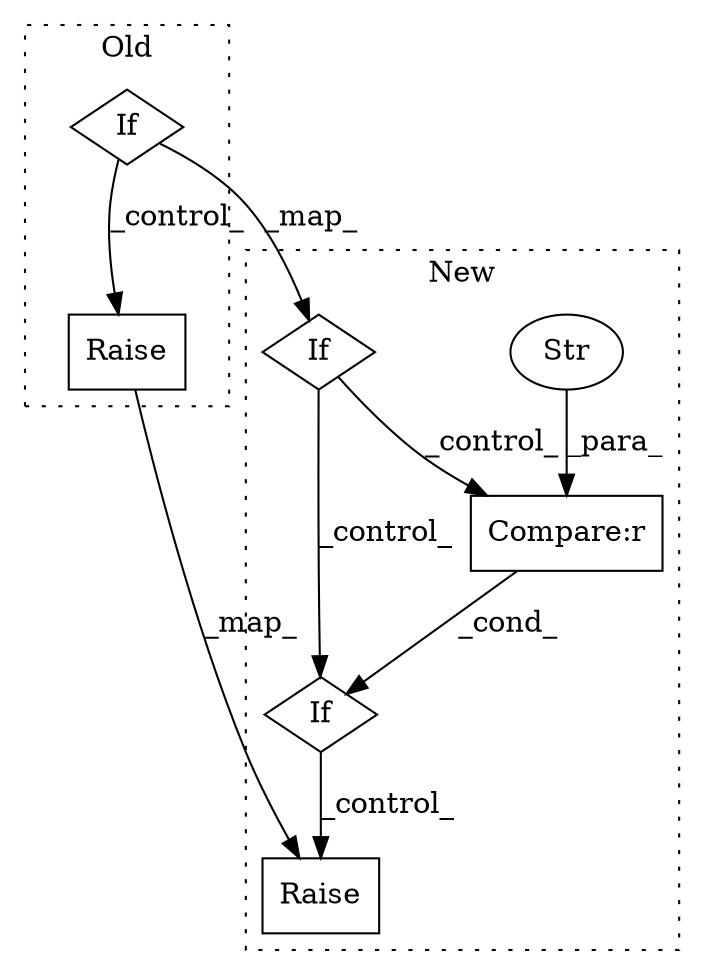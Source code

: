 digraph G {
subgraph cluster0 {
1 [label="Raise" a="91" s="6342" l="6" shape="box"];
6 [label="If" a="96" s="5668,5691" l="3,56" shape="diamond"];
label = "Old";
style="dotted";
}
subgraph cluster1 {
2 [label="Raise" a="91" s="7285" l="6" shape="box"];
3 [label="If" a="96" s="7021,7041" l="0,71" shape="diamond"];
4 [label="Compare:r" a="40" s="7021" l="20" shape="box"];
5 [label="Str" a="66" s="7035" l="6" shape="ellipse"];
7 [label="If" a="96" s="6156,6176" l="0,88" shape="diamond"];
label = "New";
style="dotted";
}
1 -> 2 [label="_map_"];
3 -> 2 [label="_control_"];
4 -> 3 [label="_cond_"];
5 -> 4 [label="_para_"];
6 -> 1 [label="_control_"];
6 -> 7 [label="_map_"];
7 -> 4 [label="_control_"];
7 -> 3 [label="_control_"];
}
